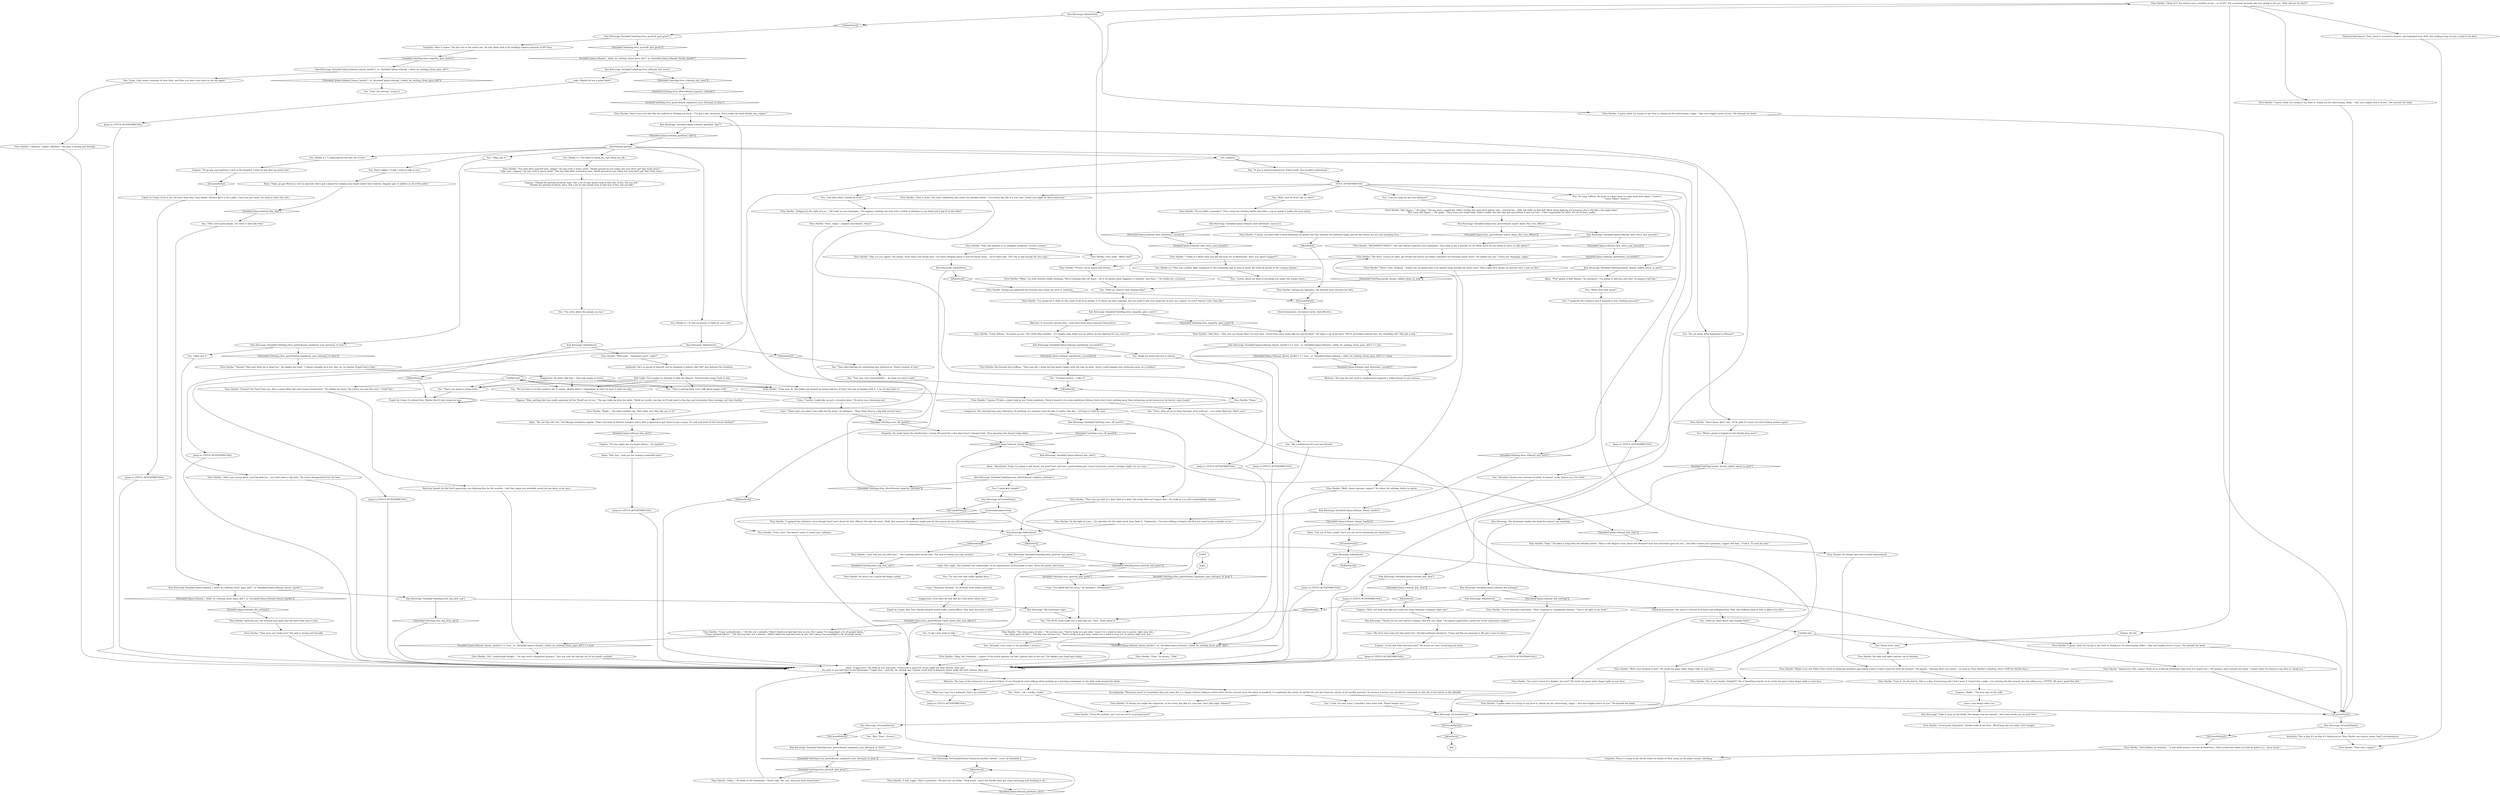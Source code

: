 # WHIRLING F1 / TITUS ALAIN AND EUGENE
# Dialogue with Hardie and the surviving boys
# ==================================================
digraph G {
	  0 [label="START"];
	  1 [label="input"];
	  2 [label="Eugene: \"Cunn and what-the-fuck now?\" He stares at Cuno, scratching his head."];
	  3 [label="Eugene: \"Right.\" The man sips on his milk."];
	  4 [label="You: (Shake it.) \"No need to thank me, just doing my job.\""];
	  5 [label="You: (Shake it.) \"I superstarred the shit out of that.\""];
	  6 [label="Titus Hardie: \"Judging by the sight of you...\" He looks at your bandages. \"I'd suggest crawling into bed with a bottle of whiskey in one hand and a big tit in the other.\""];
	  7 [label="You: \"This is getting dark. Let's talk about happy stuff.\""];
	  8 [label="Alain: \"Hey, hey... fuck you for ruining a beautiful idea!\""];
	  9 [label="You: \"Same here, man.\""];
	  10 [label="Kim Kitsuragi: IsKimHere()"];
	  11 [label="IsKimHere()", shape=diamond];
	  12 [label="!(IsKimHere())", shape=diamond];
	  13 [label="Titus Hardie: Spotting you, the bruised man spits into the little bowl next to him."];
	  14 [label="Empathy: He really hates the Hardie boys. Laying off speed for a few days hasn't changed that. Titus ignoring him doesn't help either."];
	  15 [label="Jump to: [TITUS AFTERTRIBUNAL]"];
	  16 [label="You: (Shake it.) \"It was an honour to fight by your side.\""];
	  17 [label="You: (Don't shake.) \"Look, I need to talk to you.\""];
	  18 [label="You: \"Can you help me get into harbour?\""];
	  19 [label="Eugene: \"Man, getting shot has really squeezed all the *funk* out of you.\" The guy looks up from his table. \"Mark my words, one day we'll look back to this day and remember their courage, not their deaths.\""];
	  20 [label="Titus Hardie: \"Right...\" He takes another sip. \"But today ain't that day yet, is it?\""];
	  21 [label="Titus Hardie: \"Yeah.\" He takes a swig from the whiskey bottle. \"Had to tell Angus's mum about the *honour* that was bestowed upon his son... she didn't share your optimism, copper. But fine... Fuck it. To each his own.\""];
	  22 [label="Jump to: [TITUS AFTERTRIBUNAL]"];
	  23 [label="Titus Hardie: \"'Kind of'?! You tried to pin a murder on me... on *US*!\" For a moment he looks like he's going to hit you. \"Why did you do that?!\""];
	  24 [label="Jump to: [TITUS AFTERTRIBUNAL]"];
	  25 [label="Kim Kitsuragi: IsKimHere()"];
	  26 [label="IsKimHere()", shape=diamond];
	  27 [label="!(IsKimHere())", shape=diamond];
	  28 [label="Empathy: There's a lump in his throat when he thinks of Glen, lying on the plaza mosaic, bleeding."];
	  29 [label="Cuno: Cuno keeps silent too."];
	  30 [label="Titus Hardie: \"Good point, binoclard.\" Hardie looks at his beer. \"We'll keep the vol under 12% tonight.\""];
	  31 [label="Jump to: [TITUS AFTERTRIBUNAL]"];
	  32 [label="Titus Hardie: \"There I was, thinking -- where are we gonna find a tin opener large enough for those cans? Then coppo loco shows up and just sets a man on fire.\""];
	  33 [label="You: \"It was a tactical manoeuvre. Police work. You wouldn't understand.\""];
	  34 [label="Eugene: \"Hell, you both look like you could use some feminine company right now.\""];
	  35 [label="Titus Hardie: \"And Glen... Glen was my friend. Best I've ever had. I loved that crazy homo like my own brother.\" He takes a sip of his beer. \"We're all fucked without him, but whaddaya do? This job is shit.\""];
	  36 [label="You: \"We are born in to this world to die, it seems. Maybe there's redemption in that? At least it ends one day.\""];
	  37 [label="Titus Hardie: \"Don't know, don't care. I'll be glad if I never see that fucking woman again.\""];
	  38 [label="Cuno: \"Those guys are what Cuno calls the f*g army,\" he whispers. \"They think they're a big deal around here.\""];
	  39 [label="Suggestion: He didn't like him -- that only makes it worse."];
	  40 [label="Kim Kitsuragi: \"Thank you for your advice, Eugene. And you too, Alain. I do always appreciate a good use of the expression 'milkers'.\""];
	  41 [label="Jump to: [TITUS AFTERTRIBUNAL]"];
	  42 [label="Titus Hardie: \"Nah, the harbour is in complete lockdown. Evrart's orders.\""];
	  43 [label="Titus Hardie: \"But Angus...\" He gulps. \"He was just a stupid kid. Didn't realize the mess he'd gotten into... trusted me... Still, the balls on that kid! Went down fighting for someone else's shit like a fat angry bear.\"\n\"But Lizzy and Angus...\" He gulps. \"They were just stupid kids. Didn't realize the shit they got into before it was too late... I feel responsible for both. For all of them really.\"
"];
	  44 [label="You: \"Frontier justice -- I like it!\""];
	  45 [label="You: \"What can I say, I'm a wildcard, that's my method.\""];
	  46 [label="Titus Hardie: \"I guess what I'm trying to say here is, thank you for intervening, fellas -- that was mighty brave of you.\" He extends his hand."];
	  47 [label="Titus Hardie: Seeing you approach, the bruised man clenches his fists."];
	  48 [label="Kim Kitsuragi: Variable[\"whirling.titus_tribunal_exit_seen\"]"];
	  49 [label="Variable[\"whirling.titus_tribunal_exit_seen\"]", shape=diamond];
	  50 [label="!(Variable[\"whirling.titus_tribunal_exit_seen\"])", shape=diamond];
	  51 [label="Logic: Maybe he has a point there?"];
	  52 [label="Kim Kitsuragi: Variable[\"whirling.titus_empathy_glen_worst\"]"];
	  53 [label="Variable[\"whirling.titus_empathy_glen_worst\"]", shape=diamond];
	  54 [label="!(Variable[\"whirling.titus_empathy_glen_worst\"])", shape=diamond];
	  55 [label="Rhetoric: It sincerely amuses him -- how hard these guys typecast themselves."];
	  56 [label="Cuno: \"We don't have time for that grief shit,\" the kid suddenly interjects. \"Cunn and Pig are gunning it. We got a case to solve.\""];
	  57 [label="Esprit de Corps: Fuck it, let 'em have their day, Cuno thinks. Doesn't have to be a joke. Cuno was just sayin' we need to solve this shit..."];
	  58 [label="Kim Kitsuragi: \"Take it easy on the drink. The danger has not passed -- this town needs you on your feet.\""];
	  59 [label="Titus Hardie: \"I will, coppo. That's a promise.\" He puts his can down. \"Now scoot, 'cause the Hardie boys got some mourning and drinking to do.\""];
	  60 [label="Titus Hardie: \"You slimy piece of shit...\" He surveys you. \"You're lucky you got shot, 'cause I've a mind to tear you to pieces right now, but...\"\n\"You slimy piece of shit...\" The big man surveys you. \"You're lucky you got shot, 'cause I've a mind to tear you to pieces right now, but...\""];
	  61 [label="Kim Kitsuragi: Variable[\"plaza.tribunal_kim_shot\"]"];
	  62 [label="Variable[\"plaza.tribunal_kim_shot\"]", shape=diamond];
	  63 [label="!(Variable[\"plaza.tribunal_kim_shot\"])", shape=diamond];
	  64 [label="Alain: \"Absolutely! Today I'm going to get drunk, eat good food, and bed a good-looking gal, 'cause tomorrow a motor carriage might run me over...\""];
	  65 [label="Titus Hardie: \"Fuck off, asshole, can't you see we're mourning here?!\""];
	  66 [label="Titus Hardie: \"Dennis? That poor little rat is dead too.\" He shakes his head. \"I always thought he'd run. But, no, he stayed. Stupid brave fella.\""];
	  67 [label="Titus Hardie: \"I'm gonna let it slide on the count of all of us stickin' it to these tea pots together, but you need to get your head out of your ass, copper. Or you'll *never* solve this shit.\""];
	  68 [label="Kim Kitsuragi: IsCunoInParty()"];
	  69 [label="IsCunoInParty()", shape=diamond];
	  70 [label="!(IsCunoInParty())", shape=diamond];
	  71 [label="Kim Kitsuragi: IsCunoInParty()"];
	  72 [label="IsCunoInParty()", shape=diamond];
	  73 [label="!(IsCunoInParty())", shape=diamond];
	  74 [label="You: \"Bye, Titus.\" [Leave.]"];
	  75 [label="You: \"Look, I just want to talk...\""];
	  76 [label="Titus Hardie: \"Sure, sure.\" He doesn't seem to mind your rudeness."];
	  77 [label="Alain: \"Yeah, go pay Monica a visit in Jamrock. She's got a knack for making men forget about their worries. Biggest pair of milkers in all of Revachol.\""];
	  78 [label="Titus Hardie: \"Sure, coppo -- puppies and daisies. Shoot!\""];
	  79 [label="Cuno: \"Careful. Looks like we got a situation here.\" He gives you a knowing nod."];
	  80 [label="Electrochemistry: An honest tactic. And effective."];
	  81 [label="Kim Kitsuragi: Variable[\"plaza.tribunal_theory_hardie\"]  or  Variable[\"plaza.tribunal_i_didnt_do_nothing_those_guys_did\"]"];
	  82 [label="Variable[\"plaza.tribunal_theory_hardie\"]  or  Variable[\"plaza.tribunal_i_didnt_do_nothing_those_guys_did\"]", shape=diamond];
	  83 [label="!(Variable[\"plaza.tribunal_theory_hardie\"]  or  Variable[\"plaza.tribunal_i_didnt_do_nothing_those_guys_did\"])", shape=diamond];
	  84 [label="You: \"Look, I just need a moment of your time, and then you don't ever have to see me again.\""];
	  85 [label="Jump to: [TITUS AFTERTRIBUNAL]"];
	  86 [label="Titus Hardie: \"*First*, we're gonna find Dennis...\""];
	  87 [label="Kim Kitsuragi: The lieutenant shakes his head but doesn't say anything."];
	  88 [label="Titus Hardie: \"Nope.\""];
	  89 [label="Titus Hardie: \"You aren't much of a thinker, are you?\" He sticks his giant index finger right in your face."];
	  90 [label="Titus Hardie: \"Well, your method is shit!\" He sticks his giant index finger right in your face."];
	  91 [label="Jump to: [TITUS AFTERTRIBUNAL]"];
	  92 [label="Kim Kitsuragi: Variable[\"whirling.cuno_off_speed\"]"];
	  93 [label="Variable[\"whirling.cuno_off_speed\"]", shape=diamond];
	  94 [label="!(Variable[\"whirling.cuno_off_speed\"])", shape=diamond];
	  95 [label="Titus Hardie: \"That was one hell of a shot. Hell of a shot! The fucks *did not* expect that.\" He looks at you with unmistakable respect."];
	  96 [label="Rhetoric: The way the last word is emphasized suggests a veiled threat to your person."];
	  97 [label="You: (Shake it.) \"This was a pillow fight compared to The Gloaming that is soon at hand. We shall all perish in the coming cleanse.\""];
	  98 [label="very_negative"];
	  99 [label="Titus Hardie: \"We don't. Gonna sit tight, get drunk and mourn our fallen comrades till bossman sends word.\" He shakes his can. \"Times are changing, coppo.\""];
	  100 [label="Titus Hardie: \"To our fallen comrades!\" Titus raises his whiskey bottle and takes a sip so manly it makes his eyes water."];
	  101 [label="Titus Hardie: \"I guess I'll take a closer look at our Union members. There's bound to be some ambitious fellows there who'd love nothing more than advancing social democracy by bustin' some heads.\""];
	  102 [label="You: \"Hold on, where's that Shanky-fella?\""];
	  103 [label="Titus Hardie: \"Dennis? You *saw* him run. He's a mean little shit and I never trusted him.\" He shakes his head. \"He better run real fast now -- *real* fast.\""];
	  104 [label="Untitled hub"];
	  105 [label="Esprit de Corps: And Titus Hardie himself would make a good officer. That man was born to lead."];
	  106 [label="Kim Kitsuragi: Variable[\"plaza.tribunal_gardener_shot\"]"];
	  107 [label="Variable[\"plaza.tribunal_gardener_shot\"]", shape=diamond];
	  108 [label="!(Variable[\"plaza.tribunal_gardener_shot\"])", shape=diamond];
	  109 [label="You: \"Shouldn't drown your sorrows in bottle. It doesn't work, believe me, I've tried.\""];
	  110 [label="Titus Hardie: \"Impressive shit, copper. None of us would be breathing right now if it wasn't for...\" He pauses, then extends his hand. \"I guess what I'm trying to say here is, thank you.\""];
	  111 [label="Titus Hardie: \"Well, cheers anyway, copper!\" He raises his whiskey bottle in salute."];
	  112 [label="Titus Hardie: \"You look after yourself now, copper,\" he says with a warm smile. \"Death passed on you today, but men don't get that lucky twice.\"\n\"Take care, coppers,\" he says with a warm smile. \"You two look after yourselves now. Death passed on you today, but men don't get that lucky twice.\""];
	  113 [label="Titus Hardie: \"And if you ever feel like the uniform is holding you back... I've got a few vacancies. You'd make one hard Hardie boy, copper.\""];
	  114 [label="You: \"I'm sorry about the people you lost.\""];
	  115 [label="Kim Kitsuragi: Variable[\"whirling.hardie_dennis_talked_about_in_post\"]"];
	  116 [label="Variable[\"whirling.hardie_dennis_talked_about_in_post\"]", shape=diamond];
	  117 [label="!(Variable[\"whirling.hardie_dennis_talked_about_in_post\"])", shape=diamond];
	  118 [label="Alain: \"*I'm* going to find Dennis,\" he interjects. \"I'm going to find him and then I'm going to kill him.\""];
	  119 [label="Titus Hardie: \"Mhm,\" he nods without really listening. \"We're hunting that rat down -- let it be known what happens to cowards. And then...\" He thinks for a moment."];
	  120 [label="Esprit de Corps: Go ahead then. Maybe they'll only break his legs."];
	  121 [label="Kim Kitsuragi: Variable[\"plaza.tribunal_did_nothing\"]"];
	  122 [label="Variable[\"plaza.tribunal_did_nothing\"]", shape=diamond];
	  123 [label="!(Variable[\"plaza.tribunal_did_nothing\"])", shape=diamond];
	  124 [label="Kim Kitsuragi: IsKimHere()"];
	  125 [label="IsKimHere()", shape=diamond];
	  126 [label="!(IsKimHere())", shape=diamond];
	  127 [label="Physical Instrument: His hand is covered in bruises and half-plastered. Still, this hulking lump of man is glad to be alive."];
	  128 [label="Titus Hardie: \"Dick Mullen on steroids...\" A sad smile passes over his bruised face. \"Glen would have liked you had he gotten to... never mind.\""];
	  129 [label="Eugene: \"Or go pay your partner a visit in the hospital. I hear he got shot up pretty bad.\""];
	  130 [label="You: \"They were good people. I'm sorry it went like that.\""];
	  131 [label="Titus Hardie: \"Easy now, Al. His buddy got busted up pretty bad too. If that's his way of dealing with it, I say let him have it.\""];
	  132 [label="Eugene: \"Or you might die of a heart failure... Or syphilis?\""];
	  133 [label="Kim Kitsuragi: Variable[\"whirling.titus_aftertribunal_negative_attitude\"]"];
	  134 [label="Variable[\"whirling.titus_aftertribunal_negative_attitude\"]", shape=diamond];
	  135 [label="!(Variable[\"whirling.titus_aftertribunal_negative_attitude\"])", shape=diamond];
	  136 [label="You: \"I panicked, alright?\""];
	  137 [label="Drama: He did."];
	  138 [label="Composure: His clenched jaw says otherwise. If anything, it's another score for him to settle. One day -- it'll have to wait for now."];
	  139 [label="Titus Hardie: \"Might even ask Tibbs if he's tired of replacing windows and maybe wants to have some fun with his brother.\" He pauses. \"Anyway, don't you worry -- as long as Titus Hardie's standing, there *will* be Hardie boys.\""];
	  140 [label="You: \"Titus, after all we've been through, level with me... you really liked her, didn't you?\""];
	  141 [label="Titus Hardie: \"No, it isn't fuckin' *alright*!\" He is breathing heavily as he sticks his giant index finger right in your face."];
	  142 [label="Kim Kitsuragi: IsCunoInParty()"];
	  143 [label="IsCunoInParty()", shape=diamond];
	  144 [label="!(IsCunoInParty())", shape=diamond];
	  145 [label="thisiswhatyouhavetosay"];
	  146 [label="You: \"The RCM could really use a man like you, Titus. Think about it.\""];
	  147 [label="Titus Hardie: \"Crazy motherfucker...\" He lets out a whistle. \"Didn't think you had that fury in you, but I guess I've misjudged a lot of people lately...\"\n\"Crazy motherfuckers...\" The big man lets out a whistle. \"Didn't think you had that fury in you, but I guess I've misjudged a lot of people lately...\"
"];
	  148 [label="Alain: \"Get out of here, punk! Can't you see we're honouring our dead here.\""];
	  149 [label="Kim Kitsuragi: Variable[\"plaza.tribunal_spiritbomb_succeeded\"]"];
	  150 [label="Variable[\"plaza.tribunal_spiritbomb_succeeded\"]", shape=diamond];
	  151 [label="!(Variable[\"plaza.tribunal_spiritbomb_succeeded\"])", shape=diamond];
	  152 [label="You: Shake his hand and nod in silence."];
	  153 [label="You: \"Do you know what happened to Klaasje?\""];
	  154 [label="You: \"Wait, how do *you* get in, then?\""];
	  155 [label="Titus Hardie: \"Hey, it's you again!\" He smiles, more than a bit drunk now. \"I've been thinking about it and you know what... we're both cops. This city is big enough for two cops.\""];
	  156 [label="Cuno: \"You killed half the town,\" he whispers. \"Remember?\""];
	  157 [label="Kim Kitsuragi: IsKimHere()"];
	  158 [label="IsKimHere()", shape=diamond];
	  159 [label="!(IsKimHere())", shape=diamond];
	  160 [label="Jump to: [TITUS AFTERTRIBUNAL]"];
	  161 [label="Kim Kitsuragi: Variable[\"whirling.titus_posttribunal_explained_your_betrayal_of_titus\"]"];
	  162 [label="Variable[\"whirling.titus_posttribunal_explained_your_betrayal_of_titus\"]", shape=diamond];
	  163 [label="!(Variable[\"whirling.titus_posttribunal_explained_your_betrayal_of_titus\"])", shape=diamond];
	  164 [label="Kim Kitsuragi: SetVariableValue(\"character.hardies_heroes\", true) --[[ Variable[ ]]"];
	  165 [label="aftertribunal prehub"];
	  166 [label="Titus Hardie: \"Take care, copper!\""];
	  167 [label="Titus Hardie: \"Okay, Mr. Sunshine... I guess I'd be pretty gloomy too had I gotten shot in the ass.\" He shakes your hand and smiles."];
	  168 [label="You: \"Listen, about me kind of throwing you under the wagon there...\""];
	  169 [label="Jump to: [TITUS AFTERTRIBUNAL]"];
	  170 [label="You: \"I'm not sure that really applies here...\""];
	  171 [label="Titus Hardie: \"I guess what I'm trying to say here is, thank you for intervening, coppo -- that was mighty brave of you.\" He extends his hand."];
	  172 [label="Titus Hardie: \"God, why are you still here...\" He's getting quite drunk now. \"I'm sick of seeing you cops around.\""];
	  173 [label="Titus Hardie: \"Okay...\" He looks at the lieutenant. \"Three cops. Me, you, and your little friend here.\""];
	  174 [label="Titus Hardie: Seeing you approach the bruised man raises his beer in welcome."];
	  175 [label="Titus Hardie: \"You're welcome, binoclard,\" Titus' response is completely unironic. \"You're all right in my book.\""];
	  176 [label="Titus Hardie: \"Look, fellows,\" he points at you. \"It's Little Miss Pacifist... It's mighty easy when you let others do the fighting for you, isn't it?\""];
	  177 [label="Titus Hardie: \"Now, how can I help you?\" His grip is strong and friendly."];
	  178 [label="Jump to: [TITUS AFTERTRIBUNAL]"];
	  179 [label="You: \"They died fighting for something they believed in. There's honour in that.\""];
	  180 [label="You: \"That's not going to bring back...\""];
	  181 [label="Encyclopedia: *Memento mori* or 'remember that you must die' is a slogan various religious orders have thrown around since the dawn of mankind, to emphasize the vanity of earthly life and the transient nature of all earthly pursuits. In essence it means one should live virtuously in this life to live better in the afterlife."];
	  182 [label="Authority: He's so proud of himself, you're tempted to believe that *he* just defused the situation."];
	  183 [label="Suggestion: Even after all that hell he's still bitter about her?"];
	  184 [label="You: \"What's going to happen to the Hardie boys now?\""];
	  185 [label="You: \"Any idea what I should do now?\""];
	  186 [label="You: \"So long, fellows. Be good so I don't have to come back here again.\" [Leave.]\n\"Later, fellas!\" [Leave.]"];
	  187 [label="Titus Hardie: \"Sure it does.\" He nods confidently and raises his whiskey bottle. \"Live every day like it's your last, 'cause you might be dead tomorrow.\""];
	  188 [label="Cuno: \"Situation defused,\" he declares with undue authority."];
	  189 [label="Kim Kitsuragi: IsCunoInParty()"];
	  190 [label="IsCunoInParty()", shape=diamond];
	  191 [label="!(IsCunoInParty())", shape=diamond];
	  192 [label="Authority: This is big. It's as big of a thank-you as Titus Hardie can muster under *any* circumstances."];
	  193 [label="You: \"Hold on, what about that Shanky-fella?\""];
	  194 [label="Untitled hub"];
	  195 [label="Kim Kitsuragi: Variable[\"plaza.tribunal_theory_hardie\"] == true   or  Variable[\"plaza.tribunal_i_didnt_do_nothing_those_guys_did\"] == true"];
	  196 [label="Variable[\"plaza.tribunal_theory_hardie\"] == true   or  Variable[\"plaza.tribunal_i_didnt_do_nothing_those_guys_did\"] == true", shape=diamond];
	  197 [label="!(Variable[\"plaza.tribunal_theory_hardie\"] == true   or  Variable[\"plaza.tribunal_i_didnt_do_nothing_those_guys_did\"] == true)", shape=diamond];
	  198 [label="You: \"My condolences for your lost friends.\""];
	  199 [label="Titus Hardie: \"I applaud the initiative, even though *you* can't shoot for shit, officer.\" He rubs his neck. \"Still, that moment of confusion might just be the reason we are still standing here...\""];
	  200 [label="Titus Hardie: \"I think it's about time you get the fuck out of Martinaise, don't you agree *copper*?\""];
	  201 [label="You: \"Fine, I'm leaving.\" [Leave.]"];
	  202 [label="Kim Kitsuragi: Variable[\"plaza.tribunal_kim_shot\"]"];
	  203 [label="Variable[\"plaza.tribunal_kim_shot\"]", shape=diamond];
	  204 [label="!(Variable[\"plaza.tribunal_kim_shot\"])", shape=diamond];
	  205 [label="Jump to: [TITUS AFTERTRIBUNAL]"];
	  206 [label="Titus Hardie: He shrugs and tries to look uninterested."];
	  207 [label="Titus Hardie: He nods and takes another sip of whiskey."];
	  208 [label="Titus Hardie: \"And I was wrong about your big dick too... you don't have a big dick.\" He stares disappointed into his beer."];
	  209 [label="Titus Hardie: He gives you a quick two-finger salute."];
	  210 [label="Kim Kitsuragi: Variable[\"plaza.tribunal_theory_hardie\"]"];
	  211 [label="Variable[\"plaza.tribunal_theory_hardie\"]", shape=diamond];
	  212 [label="!(Variable[\"plaza.tribunal_theory_hardie\"])", shape=diamond];
	  213 [label="Titus Hardie: \"In the light of your...\" he searches for the right word, then finds it, \"badassery... I'm even willing to forgive the fact you tried to pin a murder on us.\""];
	  214 [label="Titus Hardie: \"Oh, I understand alright...\" he says with a disgusted grimace. \"Just say your bit and get out of our booth, asshole.\""];
	  215 [label="TITUS AFTERTRIBUNAL"];
	  216 [label="Alain: \"Coppo loco.\" He looks at you and nods. \"Good luck in Jamrock. Scars make the best tattoos, they say.\"\nHe nods to you and then to the lieutenant. \"Coppo loco... and the, uh, normal cop, I guess. Good luck in Jamrock. Scars make the best tattoos, they say.\""];
	  217 [label="Eugene: \"Thanks for getting involved, man. Not a lot of cops would step in that line of fire, but you did.\"\n\"Thanks for getting involved, guys. Not a lot of cops would step in that line of fire, but you did.\"
"];
	  218 [label="Rhetoric: The tone of the statement is so matter-of-fact, it's as though he were talking about picking up a morning newspaper on his daily walk around the block."];
	  219 [label="You: \"What does that mean?\""];
	  220 [label="Titus Hardie: \"It means you might die tomorrow, so live every day like it's your last. Ain't that right, fellows?\""];
	  221 [label="You: \"I analysed the evidence and it pointed to you. Nothing personal.\""];
	  222 [label="Kim Kitsuragi: IsKimHere()"];
	  223 [label="IsKimHere()", shape=diamond];
	  224 [label="!(IsKimHere())", shape=diamond];
	  225 [label="Titus Hardie: \"I guess what I'm trying to say here is, thank you for intervening, coppo -- that was mighty brave of you.\" He extends his hand."];
	  226 [label="Kim Kitsuragi: Variable[\"whirling.titus_posttrib_gud_greet\"]"];
	  227 [label="Variable[\"whirling.titus_posttrib_gud_greet\"]", shape=diamond];
	  228 [label="!(Variable[\"whirling.titus_posttrib_gud_greet\"])", shape=diamond];
	  229 [label="Empathy: Here it comes. The last one is the worst one. He only deals with it by drinking copious amounts of 8% beer."];
	  230 [label="Kim Kitsuragi: Variable[\"plaza.titus_posttribunal_esprit_damn_fine_rcm_officer\"]"];
	  231 [label="Variable[\"plaza.titus_posttribunal_esprit_damn_fine_rcm_officer\"]", shape=diamond];
	  232 [label="!(Variable[\"plaza.titus_posttribunal_esprit_damn_fine_rcm_officer\"])", shape=diamond];
	  233 [label="Kim Kitsuragi: Variable[\"plaza.tribunal_shot_twice_and_missed\"]"];
	  234 [label="Variable[\"plaza.tribunal_shot_twice_and_missed\"]", shape=diamond];
	  235 [label="!(Variable[\"plaza.tribunal_shot_twice_and_missed\"])", shape=diamond];
	  236 [label="Titus Hardie: \"MOTHERFUCKER!!!\" His roar almost ruptures your eardrums. \"You tried to pin a murder on us! What more do you think we have to talk about?!\""];
	  237 [label="Titus Hardie: \"Fine,\" he grunts. \"Talk.\""];
	  238 [label="Titus Hardie: \"Likewise, copper. Likewise.\" His grip is strong and friendly."];
	  239 [label="Kim Kitsuragi: IsKimHere()"];
	  240 [label="IsKimHere()", shape=diamond];
	  241 [label="!(IsKimHere())", shape=diamond];
	  242 [label="Jump to: [TITUS AFTERTRIBUNAL]"];
	  243 [label="Alain: \"Ah, cut that shit out,\" the Mesque interjects angrily. \"That's the kind of rhetoric bangers tell to kids in Jamrock to get them to join a gang. I'm sick and tired of this honour bullshit!\""];
	  244 [label="You: \"Your guy, your responsibility -- do what you feel is right.\""];
	  245 [label="You: \"Yeah... uh... totally, totally.\""];
	  246 [label="You: \"Look, I'm very sorry. I shouldn't have done that. Please forgive me.\""];
	  247 [label="Physical Instrument: Titus' hand is covered in bruises and half-plastered. Still, this hulking lump of man is glad to be alive."];
	  248 [label="Half Light: Titus makes no attempt to hide his disgust. Grief-stricken anger boils in him."];
	  249 [label="Reaction Speed: He did *not* appreciate you blaming him for the murder -- but then again you probably saved his ass later, so he says..."];
	  250 [label="You: \"Actually, I just came to say goodbye.\" [Leave.]"];
	  251 [label="You: \"Okay, got it.\""];
	  252 [label="Titus Hardie: Titus nods. \"What else?\""];
	  253 [label="Kim Kitsuragi: Variable[\"whirling.titus_posttribunal_explained_your_betrayal_of_titus\"]"];
	  254 [label="Variable[\"whirling.titus_posttribunal_explained_your_betrayal_of_titus\"]", shape=diamond];
	  255 [label="!(Variable[\"whirling.titus_posttribunal_explained_your_betrayal_of_titus\"])", shape=diamond];
	  256 [label="You: \"Okay, got it.\""];
	  257 [label="Titus Hardie: \"I guess what I'm trying to say here is, thank you for intervening, fellas -- that was mighty brave of you.\" He extends his hand."];
	  258 [label="Kim Kitsuragi: Variable[\"whirling.titus_posttrib_bad_greet\"]"];
	  259 [label="Variable[\"whirling.titus_posttrib_bad_greet\"]", shape=diamond];
	  260 [label="!(Variable[\"whirling.titus_posttrib_bad_greet\"])", shape=diamond];
	  261 [label="Logic: He's right. The numbers are replaceable. In an organization of thousands of men, there are plenty who'd join."];
	  262 [label="Titus Hardie: \"Easy E, let the kid be. This is a day of mourning and I don't want it turned into a joke... you chasing the kid around, the kid calling you a f******t. We don't need that shit.\""];
	  263 [label="Jump to: [TITUS AFTERTRIBUNAL]"];
	  264 [label="Kim Kitsuragi: Variable[\"plaza.tribunal_shot_kortenaer_success\"]"];
	  265 [label="Variable[\"plaza.tribunal_shot_kortenaer_success\"]", shape=diamond];
	  266 [label="!(Variable[\"plaza.tribunal_shot_kortenaer_success\"])", shape=diamond];
	  267 [label="Titus Hardie: \"I mean, you pitch like a blind harlequin on speed, but that moment of confusion might just be the reason we are still standing here...\""];
	  268 [label="Titus Hardie: His bruised face stiffens. \"Theo was old. I think he'd be pretty happy with the way he went. Never could imagine him withering away on a sickbed.\""];
	  269 [label="Kim Kitsuragi: IsKimHere()"];
	  270 [label="IsKimHere()", shape=diamond];
	  271 [label="!(IsKimHere())", shape=diamond];
	  272 [label="Titus Hardie: \"Well yeah... *memento mori*, right?\""];
	  273 [label="Kim Kitsuragi: Variable[\"plaza.tribunal_i_didnt_do_nothing_those_guys_did\"]  or  Variable[\"plaza.tribunal_theory_hardie\"]"];
	  274 [label="Variable[\"plaza.tribunal_i_didnt_do_nothing_those_guys_did\"]  or  Variable[\"plaza.tribunal_theory_hardie\"]", shape=diamond];
	  275 [label="!(Variable[\"plaza.tribunal_i_didnt_do_nothing_those_guys_did\"]  or  Variable[\"plaza.tribunal_theory_hardie\"])", shape=diamond];
	  276 [label="Kim Kitsuragi: Variable[\"whirling.titus_big_dick_cop\"]"];
	  277 [label="Variable[\"whirling.titus_big_dick_cop\"]", shape=diamond];
	  278 [label="!(Variable[\"whirling.titus_big_dick_cop\"])", shape=diamond];
	  279 [label="Kim Kitsuragi: The lieutenant sighs."];
	  0 -> 1
	  1 -> 162
	  2 -> 263
	  3 -> 29
	  4 -> 112
	  5 -> 129
	  6 -> 78
	  7 -> 79
	  8 -> 22
	  9 -> 207
	  10 -> 11
	  10 -> 12
	  11 -> 174
	  12 -> 216
	  13 -> 177
	  14 -> 211
	  15 -> 216
	  16 -> 239
	  17 -> 77
	  18 -> 43
	  19 -> 20
	  20 -> 243
	  21 -> 206
	  22 -> 216
	  23 -> 46
	  23 -> 137
	  23 -> 222
	  23 -> 247
	  24 -> 216
	  25 -> 26
	  25 -> 27
	  26 -> 258
	  27 -> 172
	  28 -> 216
	  29 -> 58
	  31 -> 216
	  32 -> 111
	  33 -> 215
	  34 -> 40
	  35 -> 195
	  36 -> 19
	  37 -> 184
	  38 -> 93
	  39 -> 131
	  39 -> 180
	  39 -> 36
	  39 -> 7
	  40 -> 56
	  41 -> 216
	  42 -> 155
	  42 -> 252
	  43 -> 230
	  44 -> 270
	  45 -> 91
	  46 -> 190
	  47 -> 143
	  48 -> 50
	  48 -> 51
	  49 -> 210
	  50 -> 134
	  51 -> 24
	  52 -> 54
	  52 -> 55
	  53 -> 81
	  54 -> 35
	  55 -> 176
	  56 -> 2
	  57 -> 31
	  58 -> 30
	  59 -> 107
	  60 -> 250
	  61 -> 64
	  61 -> 63
	  62 -> 132
	  63 -> 21
	  64 -> 133
	  66 -> 39
	  67 -> 52
	  68 -> 70
	  68 -> 71
	  69 -> 157
	  70 -> 125
	  71 -> 73
	  71 -> 74
	  72 -> 57
	  73 -> 161
	  75 -> 82
	  76 -> 216
	  77 -> 203
	  78 -> 243
	  79 -> 38
	  80 -> 35
	  81 -> 83
	  81 -> 84
	  82 -> 237
	  83 -> 201
	  84 -> 238
	  85 -> 216
	  86 -> 119
	  87 -> 121
	  88 -> 138
	  89 -> 68
	  90 -> 68
	  91 -> 216
	  92 -> 94
	  92 -> 95
	  93 -> 14
	  94 -> 211
	  95 -> 25
	  96 -> 99
	  97 -> 168
	  98 -> 33
	  98 -> 202
	  98 -> 85
	  99 -> 86
	  100 -> 264
	  101 -> 140
	  102 -> 67
	  103 -> 249
	  104 -> 9
	  104 -> 141
	  104 -> 257
	  105 -> 231
	  106 -> 108
	  106 -> 109
	  107 -> 158
	  108 -> 165
	  109 -> 82
	  110 -> 190
	  111 -> 216
	  112 -> 217
	  113 -> 106
	  114 -> 269
	  115 -> 117
	  115 -> 118
	  116 -> 87
	  117 -> 102
	  118 -> 219
	  119 -> 102
	  120 -> 120
	  121 -> 123
	  121 -> 124
	  122 -> 13
	  123 -> 175
	  124 -> 126
	  124 -> 127
	  125 -> 280
	  126 -> 146
	  127 -> 193
	  128 -> 28
	  129 -> 72
	  130 -> 273
	  131 -> 101
	  132 -> 8
	  133 -> 136
	  133 -> 135
	  134 -> 254
	  135 -> 113
	  136 -> 142
	  137 -> 9
	  137 -> 257
	  138 -> 92
	  139 -> 262
	  140 -> 89
	  141 -> 68
	  142 -> 144
	  142 -> 145
	  143 -> 80
	  144 -> 211
	  145 -> 76
	  145 -> 110
	  145 -> 199
	  146 -> 60
	  147 -> 196
	  148 -> 69
	  149 -> 152
	  149 -> 151
	  150 -> 32
	  151 -> 268
	  152 -> 178
	  153 -> 37
	  154 -> 100
	  155 -> 10
	  156 -> 146
	  157 -> 160
	  157 -> 159
	  158 -> 59
	  160 -> 216
	  161 -> 163
	  161 -> 164
	  162 -> 156
	  163 -> 259
	  164 -> 158
	  165 -> 98
	  165 -> 4
	  165 -> 5
	  165 -> 16
	  165 -> 17
	  165 -> 153
	  165 -> 251
	  167 -> 216
	  168 -> 23
	  169 -> 216
	  170 -> 188
	  171 -> 190
	  172 -> 277
	  173 -> 216
	  174 -> 143
	  175 -> 15
	  176 -> 149
	  177 -> 216
	  178 -> 216
	  179 -> 244
	  180 -> 120
	  181 -> 171
	  181 -> 220
	  181 -> 246
	  182 -> 248
	  183 -> 105
	  184 -> 116
	  185 -> 6
	  186 -> 49
	  187 -> 41
	  188 -> 183
	  189 -> 192
	  189 -> 191
	  190 -> 189
	  191 -> 128
	  192 -> 166
	  193 -> 104
	  194 -> 194
	  194 -> 131
	  194 -> 36
	  194 -> 103
	  194 -> 7
	  194 -> 180
	  195 -> 197
	  195 -> 198
	  196 -> 214
	  197 -> 265
	  198 -> 82
	  199 -> 25
	  200 -> 97
	  202 -> 204
	  202 -> 205
	  203 -> 130
	  204 -> 240
	  205 -> 216
	  206 -> 139
	  207 -> 139
	  208 -> 216
	  210 -> 212
	  210 -> 213
	  211 -> 61
	  212 -> 148
	  213 -> 25
	  214 -> 216
	  215 -> 186
	  215 -> 169
	  215 -> 18
	  215 -> 115
	  215 -> 185
	  215 -> 154
	  215 -> 187
	  216 -> 218
	  217 -> 114
	  218 -> 245
	  218 -> 45
	  218 -> 181
	  219 -> 221
	  220 -> 65
	  221 -> 90
	  222 -> 224
	  222 -> 225
	  223 -> 47
	  224 -> 226
	  225 -> 190
	  226 -> 228
	  226 -> 229
	  227 -> 156
	  228 -> 274
	  229 -> 53
	  230 -> 232
	  230 -> 233
	  231 -> 75
	  231 -> 147
	  233 -> 235
	  233 -> 236
	  234 -> 200
	  235 -> 150
	  236 -> 99
	  237 -> 216
	  238 -> 216
	  239 -> 241
	  239 -> 242
	  240 -> 34
	  241 -> 179
	  242 -> 216
	  243 -> 62
	  244 -> 270
	  245 -> 65
	  246 -> 68
	  247 -> 166
	  248 -> 131
	  248 -> 180
	  248 -> 36
	  248 -> 7
	  249 -> 196
	  250 -> 167
	  251 -> 253
	  252 -> 86
	  253 -> 256
	  253 -> 255
	  254 -> 113
	  255 -> 66
	  256 -> 208
	  257 -> 190
	  258 -> 260
	  258 -> 261
	  259 -> 173
	  260 -> 227
	  261 -> 170
	  262 -> 3
	  263 -> 216
	  264 -> 266
	  264 -> 267
	  265 -> 96
	  266 -> 234
	  267 -> 223
	  268 -> 44
	  269 -> 272
	  269 -> 271
	  270 -> 88
	  271 -> 120
	  272 -> 182
	  273 -> 275
	  273 -> 276
	  274 -> 48
	  275 -> 122
	  276 -> 278
	  276 -> 279
	  277 -> 209
	  278 -> 216
	  279 -> 146
}

